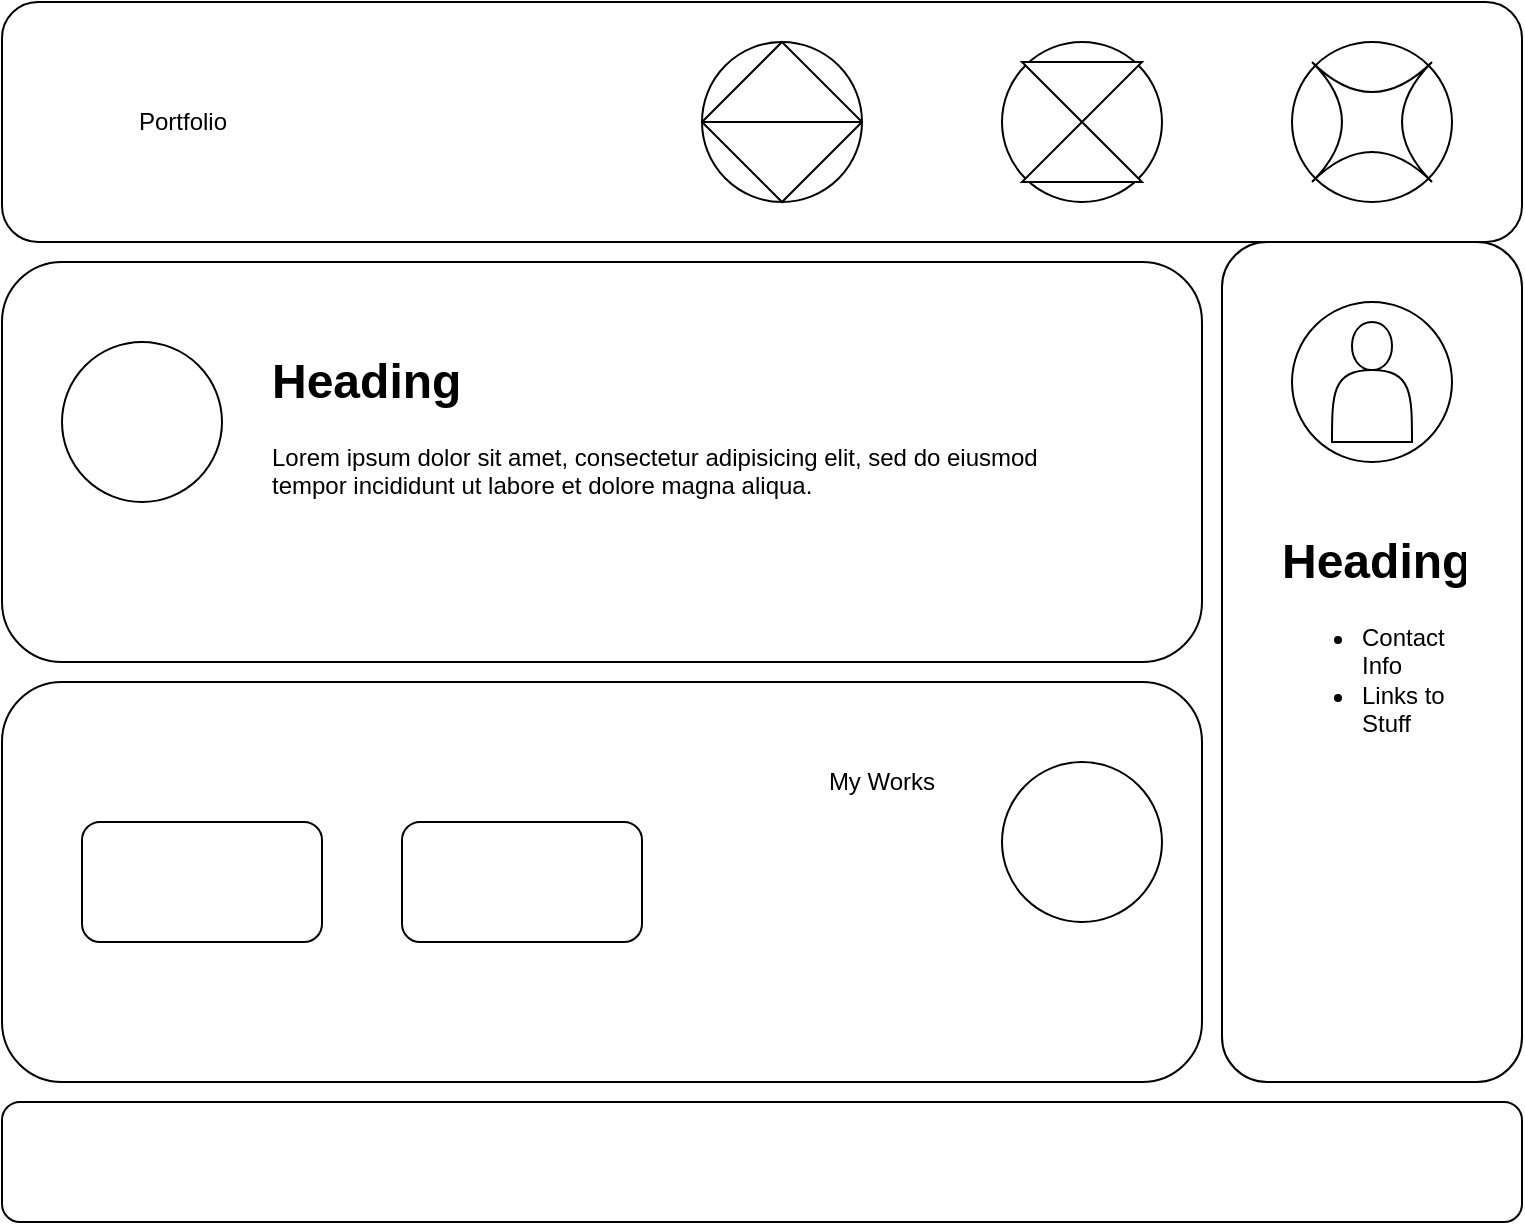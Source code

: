 <mxfile version="14.2.9" type="device"><diagram id="Z57yz1qc9PY1J-ajKKUt" name="Page-1"><mxGraphModel dx="1038" dy="580" grid="1" gridSize="10" guides="1" tooltips="1" connect="1" arrows="1" fold="1" page="1" pageScale="1" pageWidth="850" pageHeight="1100" math="0" shadow="0"><root><mxCell id="0"/><mxCell id="1" parent="0"/><mxCell id="3PwHZUsZchoK7aF5kYZ1-1" value="" style="rounded=1;whiteSpace=wrap;html=1;" vertex="1" parent="1"><mxGeometry x="40" y="30" width="760" height="120" as="geometry"/></mxCell><mxCell id="3PwHZUsZchoK7aF5kYZ1-2" value="" style="rounded=1;whiteSpace=wrap;html=1;" vertex="1" parent="1"><mxGeometry x="650" y="150" width="150" height="420" as="geometry"/></mxCell><mxCell id="3PwHZUsZchoK7aF5kYZ1-3" value="" style="rounded=1;whiteSpace=wrap;html=1;" vertex="1" parent="1"><mxGeometry x="40" y="160" width="600" height="200" as="geometry"/></mxCell><mxCell id="3PwHZUsZchoK7aF5kYZ1-4" value="" style="rounded=1;whiteSpace=wrap;html=1;" vertex="1" parent="1"><mxGeometry x="40" y="370" width="600" height="200" as="geometry"/></mxCell><mxCell id="3PwHZUsZchoK7aF5kYZ1-5" value="" style="ellipse;whiteSpace=wrap;html=1;aspect=fixed;" vertex="1" parent="1"><mxGeometry x="685" y="180" width="80" height="80" as="geometry"/></mxCell><mxCell id="3PwHZUsZchoK7aF5kYZ1-6" value="" style="ellipse;whiteSpace=wrap;html=1;aspect=fixed;" vertex="1" parent="1"><mxGeometry x="685" y="50" width="80" height="80" as="geometry"/></mxCell><mxCell id="3PwHZUsZchoK7aF5kYZ1-7" value="" style="ellipse;whiteSpace=wrap;html=1;aspect=fixed;" vertex="1" parent="1"><mxGeometry x="540" y="50" width="80" height="80" as="geometry"/></mxCell><mxCell id="3PwHZUsZchoK7aF5kYZ1-8" value="" style="ellipse;whiteSpace=wrap;html=1;aspect=fixed;" vertex="1" parent="1"><mxGeometry x="390" y="50" width="80" height="80" as="geometry"/></mxCell><mxCell id="3PwHZUsZchoK7aF5kYZ1-9" value="" style="shape=actor;whiteSpace=wrap;html=1;direction=east;" vertex="1" parent="1"><mxGeometry x="705" y="190" width="40" height="60" as="geometry"/></mxCell><mxCell id="3PwHZUsZchoK7aF5kYZ1-10" value="" style="shape=switch;whiteSpace=wrap;html=1;" vertex="1" parent="1"><mxGeometry x="695" y="60" width="60" height="60" as="geometry"/></mxCell><mxCell id="3PwHZUsZchoK7aF5kYZ1-11" value="" style="shape=collate;whiteSpace=wrap;html=1;" vertex="1" parent="1"><mxGeometry x="550" y="60" width="60" height="60" as="geometry"/></mxCell><mxCell id="3PwHZUsZchoK7aF5kYZ1-12" value="" style="shape=sortShape;perimeter=rhombusPerimeter;whiteSpace=wrap;html=1;" vertex="1" parent="1"><mxGeometry x="390" y="50" width="80" height="80" as="geometry"/></mxCell><mxCell id="3PwHZUsZchoK7aF5kYZ1-13" value="Portfolio" style="text;html=1;resizable=0;autosize=1;align=center;verticalAlign=middle;points=[];fillColor=none;strokeColor=none;rounded=0;" vertex="1" parent="1"><mxGeometry x="100" y="80" width="60" height="20" as="geometry"/></mxCell><mxCell id="3PwHZUsZchoK7aF5kYZ1-15" value="" style="ellipse;whiteSpace=wrap;html=1;aspect=fixed;" vertex="1" parent="1"><mxGeometry x="70" y="200" width="80" height="80" as="geometry"/></mxCell><mxCell id="3PwHZUsZchoK7aF5kYZ1-16" value="" style="ellipse;whiteSpace=wrap;html=1;aspect=fixed;" vertex="1" parent="1"><mxGeometry x="540" y="410" width="80" height="80" as="geometry"/></mxCell><mxCell id="3PwHZUsZchoK7aF5kYZ1-17" value="&lt;h1&gt;Heading&lt;/h1&gt;&lt;div&gt;&lt;ul&gt;&lt;li&gt;Contact Info&lt;/li&gt;&lt;li&gt;Links to Stuff&lt;/li&gt;&lt;/ul&gt;&lt;/div&gt;" style="text;html=1;strokeColor=none;fillColor=none;spacing=5;spacingTop=-20;whiteSpace=wrap;overflow=hidden;rounded=0;" vertex="1" parent="1"><mxGeometry x="675" y="290" width="100" height="150" as="geometry"/></mxCell><mxCell id="3PwHZUsZchoK7aF5kYZ1-18" value="" style="rounded=1;whiteSpace=wrap;html=1;" vertex="1" parent="1"><mxGeometry x="40" y="580" width="760" height="60" as="geometry"/></mxCell><mxCell id="3PwHZUsZchoK7aF5kYZ1-20" value="My Works" style="text;html=1;strokeColor=none;fillColor=none;align=center;verticalAlign=middle;whiteSpace=wrap;rounded=0;" vertex="1" parent="1"><mxGeometry x="450" y="410" width="60" height="20" as="geometry"/></mxCell><mxCell id="3PwHZUsZchoK7aF5kYZ1-23" value="&lt;h1&gt;Heading&lt;/h1&gt;&lt;p&gt;Lorem ipsum dolor sit amet, consectetur adipisicing elit, sed do eiusmod tempor incididunt ut labore et dolore magna aliqua.&lt;/p&gt;" style="text;html=1;strokeColor=none;fillColor=none;spacing=5;spacingTop=-20;whiteSpace=wrap;overflow=hidden;rounded=0;" vertex="1" parent="1"><mxGeometry x="170" y="200" width="430" height="140" as="geometry"/></mxCell><mxCell id="3PwHZUsZchoK7aF5kYZ1-24" value="" style="rounded=1;whiteSpace=wrap;html=1;" vertex="1" parent="1"><mxGeometry x="80" y="440" width="120" height="60" as="geometry"/></mxCell><mxCell id="3PwHZUsZchoK7aF5kYZ1-25" value="" style="rounded=1;whiteSpace=wrap;html=1;" vertex="1" parent="1"><mxGeometry x="240" y="440" width="120" height="60" as="geometry"/></mxCell></root></mxGraphModel></diagram></mxfile>